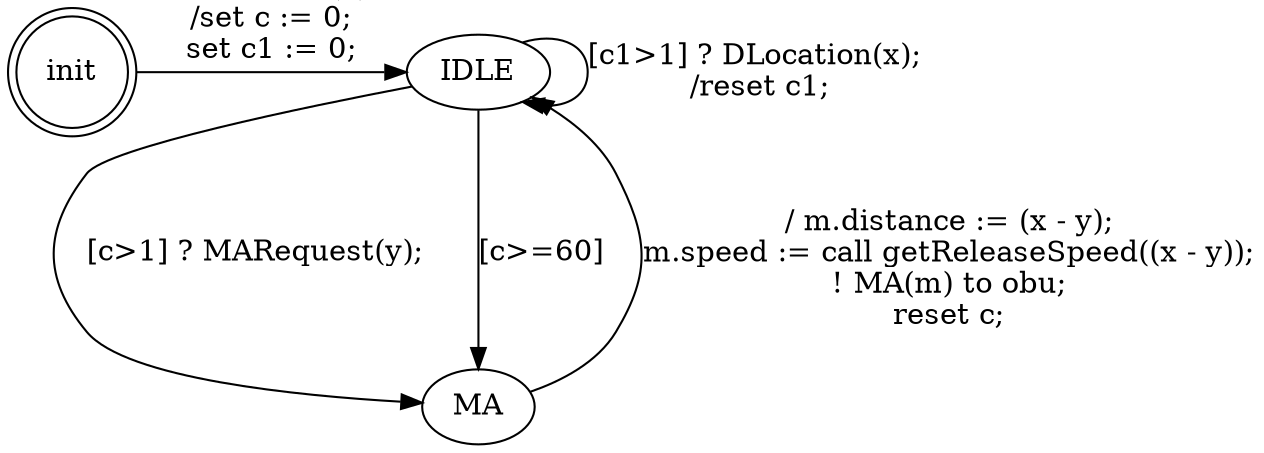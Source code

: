 digraph RBC {
rankdir=TB;
splines = true;
  init[shape=doublecircle];
  {rank=same; init IDLE};
	  
  init[shape=doublecircle];
  init -> IDLE [label="? DLocation(x); \n/set c := 0;
set c1 := 0;
"];
  IDLE -> MA [label="[c>1] ? MARequest(y); "];
  IDLE -> IDLE [label="[c1>1] ? DLocation(x); \n/reset c1;
"];
  IDLE -> MA [label="[c>=60] "];
  MA -> IDLE [label="\n/ m.distance := (x - y);
m.speed := call getReleaseSpeed((x - y));
! MA(m) to obu;
reset c;
"];
}

